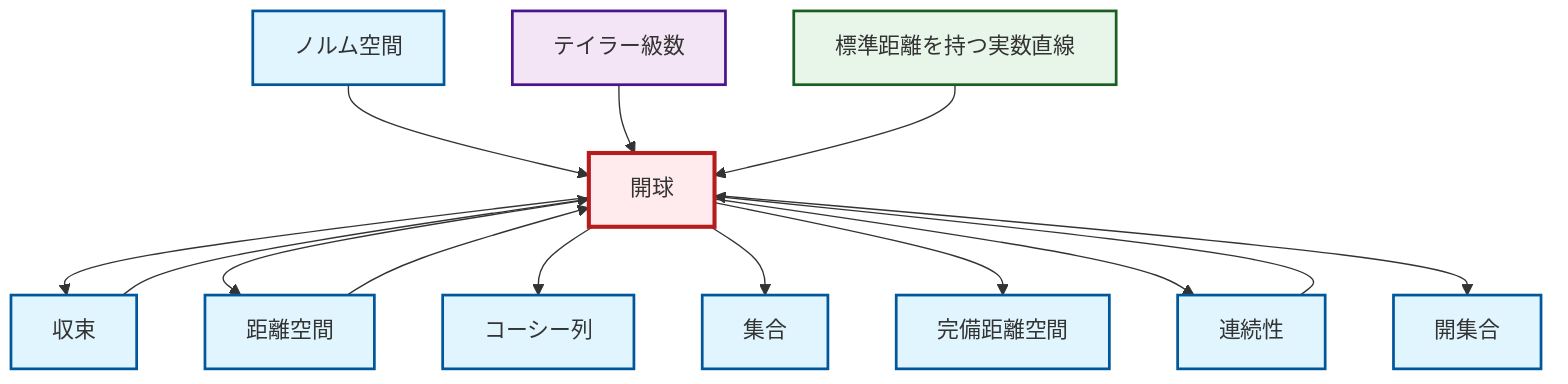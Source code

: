 graph TD
    classDef definition fill:#e1f5fe,stroke:#01579b,stroke-width:2px
    classDef theorem fill:#f3e5f5,stroke:#4a148c,stroke-width:2px
    classDef axiom fill:#fff3e0,stroke:#e65100,stroke-width:2px
    classDef example fill:#e8f5e9,stroke:#1b5e20,stroke-width:2px
    classDef current fill:#ffebee,stroke:#b71c1c,stroke-width:3px
    thm-taylor-series["テイラー級数"]:::theorem
    def-cauchy-sequence["コーシー列"]:::definition
    def-continuity["連続性"]:::definition
    def-open-set["開集合"]:::definition
    def-complete-metric-space["完備距離空間"]:::definition
    def-convergence["収束"]:::definition
    def-metric-space["距離空間"]:::definition
    def-normed-vector-space["ノルム空間"]:::definition
    def-set["集合"]:::definition
    ex-real-line-metric["標準距離を持つ実数直線"]:::example
    def-open-ball["開球"]:::definition
    def-open-ball --> def-convergence
    def-open-ball --> def-metric-space
    def-normed-vector-space --> def-open-ball
    def-continuity --> def-open-ball
    def-open-ball --> def-cauchy-sequence
    def-convergence --> def-open-ball
    def-open-ball --> def-set
    def-metric-space --> def-open-ball
    thm-taylor-series --> def-open-ball
    ex-real-line-metric --> def-open-ball
    def-open-ball --> def-complete-metric-space
    def-open-ball --> def-continuity
    def-open-ball --> def-open-set
    class def-open-ball current